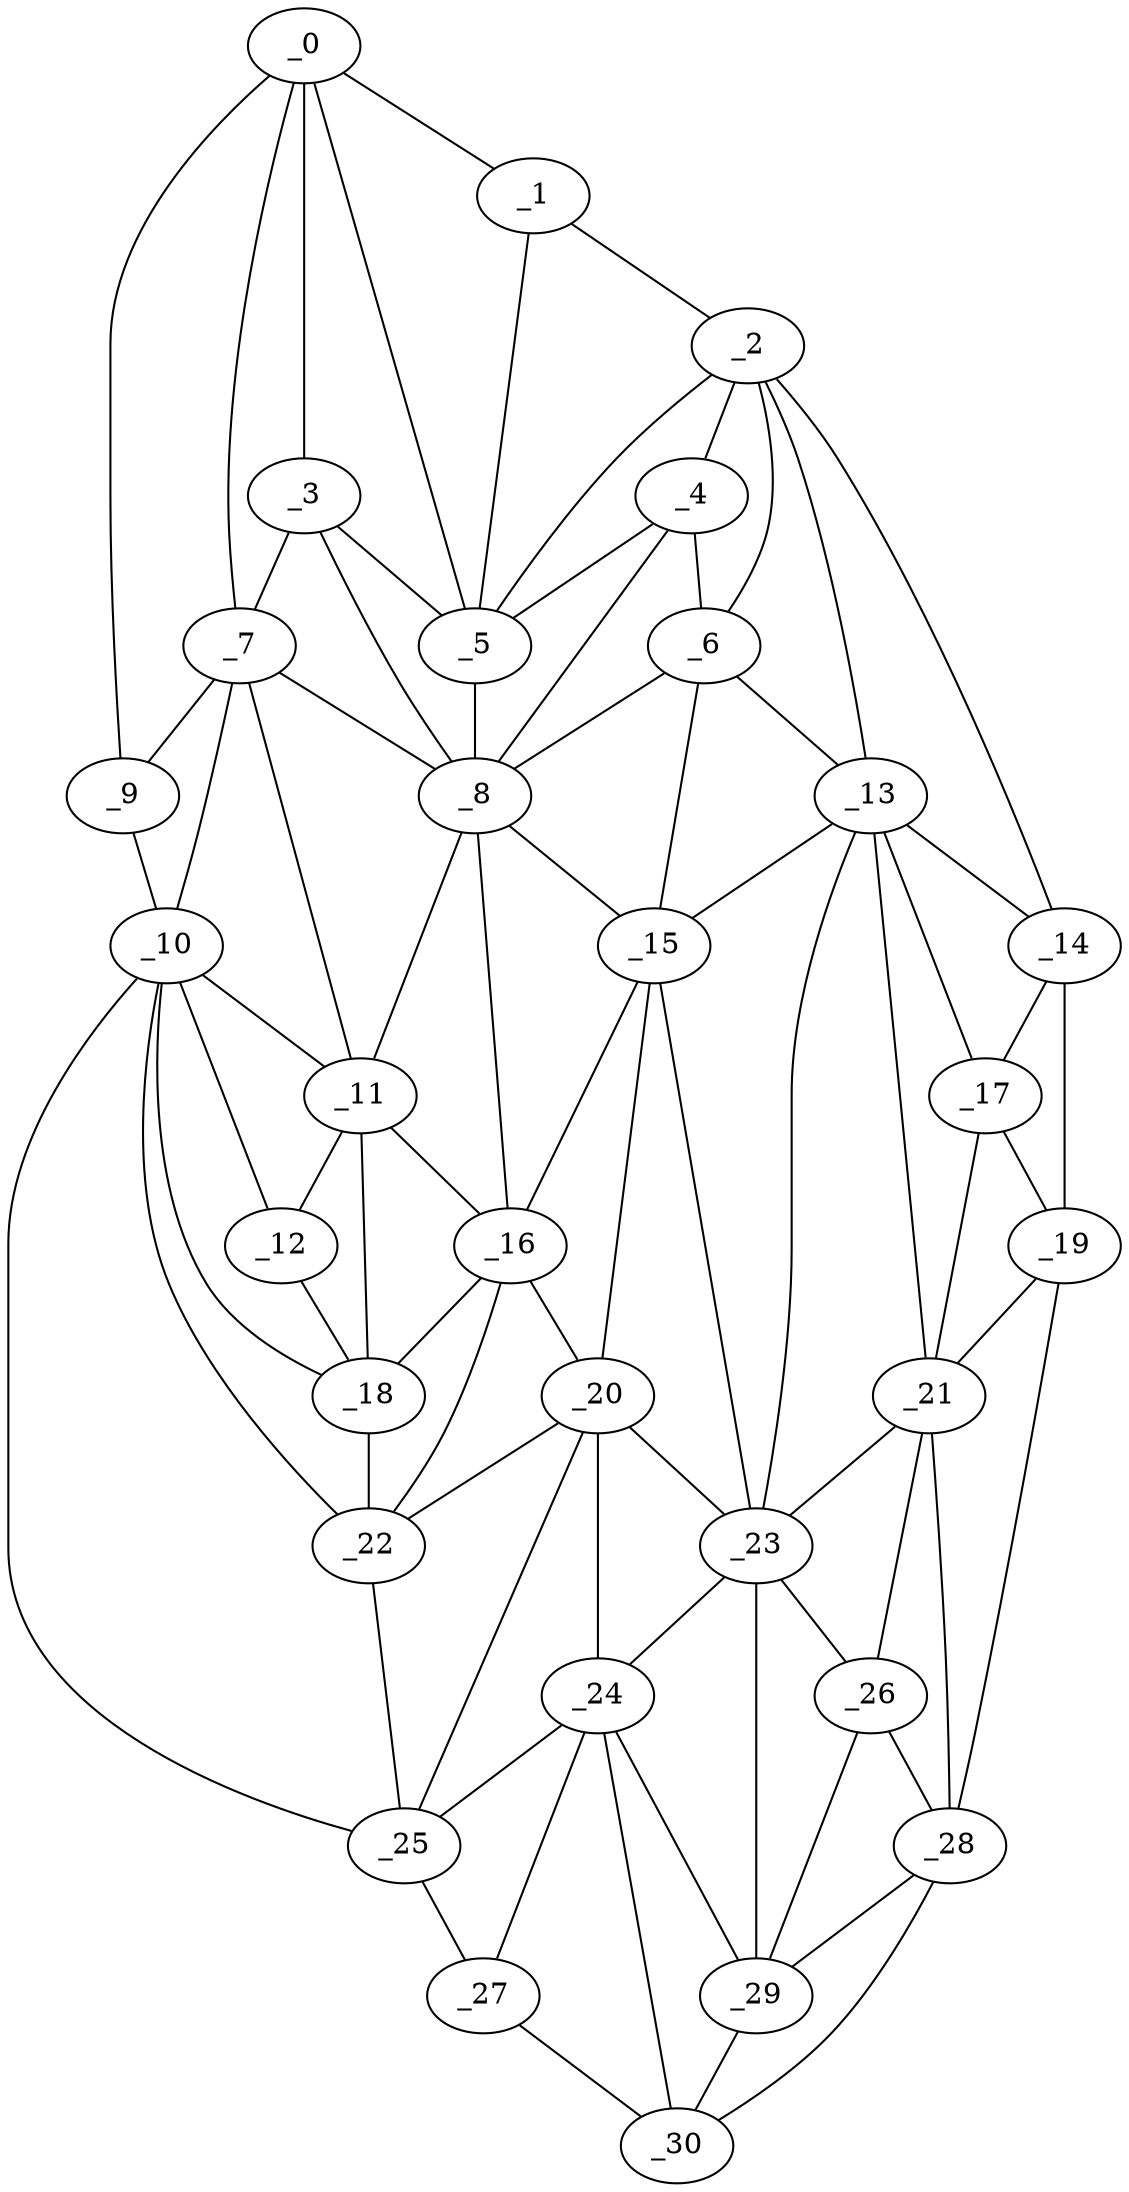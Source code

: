 graph "obj19__300.gxl" {
	_0	 [x=13,
		y=84];
	_1	 [x=15,
		y=72];
	_0 -- _1	 [valence=1];
	_3	 [x=44,
		y=91];
	_0 -- _3	 [valence=2];
	_5	 [x=46,
		y=79];
	_0 -- _5	 [valence=2];
	_7	 [x=50,
		y=97];
	_0 -- _7	 [valence=2];
	_9	 [x=57,
		y=111];
	_0 -- _9	 [valence=1];
	_2	 [x=22,
		y=62];
	_1 -- _2	 [valence=1];
	_1 -- _5	 [valence=2];
	_4	 [x=46,
		y=68];
	_2 -- _4	 [valence=1];
	_2 -- _5	 [valence=1];
	_6	 [x=48,
		y=58];
	_2 -- _6	 [valence=2];
	_13	 [x=77,
		y=25];
	_2 -- _13	 [valence=2];
	_14	 [x=82,
		y=17];
	_2 -- _14	 [valence=1];
	_3 -- _5	 [valence=1];
	_3 -- _7	 [valence=2];
	_8	 [x=57,
		y=77];
	_3 -- _8	 [valence=1];
	_4 -- _5	 [valence=2];
	_4 -- _6	 [valence=2];
	_4 -- _8	 [valence=1];
	_5 -- _8	 [valence=2];
	_6 -- _8	 [valence=2];
	_6 -- _13	 [valence=1];
	_15	 [x=84,
		y=61];
	_6 -- _15	 [valence=2];
	_7 -- _8	 [valence=2];
	_7 -- _9	 [valence=2];
	_10	 [x=68,
		y=105];
	_7 -- _10	 [valence=1];
	_11	 [x=69,
		y=89];
	_7 -- _11	 [valence=1];
	_8 -- _11	 [valence=2];
	_8 -- _15	 [valence=2];
	_16	 [x=84,
		y=78];
	_8 -- _16	 [valence=2];
	_9 -- _10	 [valence=1];
	_10 -- _11	 [valence=2];
	_12	 [x=74,
		y=97];
	_10 -- _12	 [valence=1];
	_18	 [x=88,
		y=88];
	_10 -- _18	 [valence=2];
	_22	 [x=98,
		y=84];
	_10 -- _22	 [valence=2];
	_25	 [x=111,
		y=75];
	_10 -- _25	 [valence=1];
	_11 -- _12	 [valence=2];
	_11 -- _16	 [valence=2];
	_11 -- _18	 [valence=1];
	_12 -- _18	 [valence=2];
	_13 -- _14	 [valence=1];
	_13 -- _15	 [valence=1];
	_17	 [x=87,
		y=23];
	_13 -- _17	 [valence=2];
	_21	 [x=95,
		y=26];
	_13 -- _21	 [valence=2];
	_23	 [x=101,
		y=50];
	_13 -- _23	 [valence=2];
	_14 -- _17	 [valence=2];
	_19	 [x=92,
		y=18];
	_14 -- _19	 [valence=1];
	_15 -- _16	 [valence=2];
	_20	 [x=93,
		y=73];
	_15 -- _20	 [valence=2];
	_15 -- _23	 [valence=1];
	_16 -- _18	 [valence=2];
	_16 -- _20	 [valence=2];
	_16 -- _22	 [valence=2];
	_17 -- _19	 [valence=2];
	_17 -- _21	 [valence=2];
	_18 -- _22	 [valence=2];
	_19 -- _21	 [valence=2];
	_28	 [x=119,
		y=29];
	_19 -- _28	 [valence=1];
	_20 -- _22	 [valence=2];
	_20 -- _23	 [valence=2];
	_24	 [x=111,
		y=63];
	_20 -- _24	 [valence=2];
	_20 -- _25	 [valence=2];
	_21 -- _23	 [valence=1];
	_26	 [x=112,
		y=41];
	_21 -- _26	 [valence=1];
	_21 -- _28	 [valence=2];
	_22 -- _25	 [valence=1];
	_23 -- _24	 [valence=2];
	_23 -- _26	 [valence=2];
	_29	 [x=119,
		y=50];
	_23 -- _29	 [valence=1];
	_24 -- _25	 [valence=2];
	_27	 [x=116,
		y=66];
	_24 -- _27	 [valence=2];
	_24 -- _29	 [valence=2];
	_30	 [x=122,
		y=53];
	_24 -- _30	 [valence=2];
	_25 -- _27	 [valence=1];
	_26 -- _28	 [valence=1];
	_26 -- _29	 [valence=2];
	_27 -- _30	 [valence=1];
	_28 -- _29	 [valence=1];
	_28 -- _30	 [valence=1];
	_29 -- _30	 [valence=1];
}
